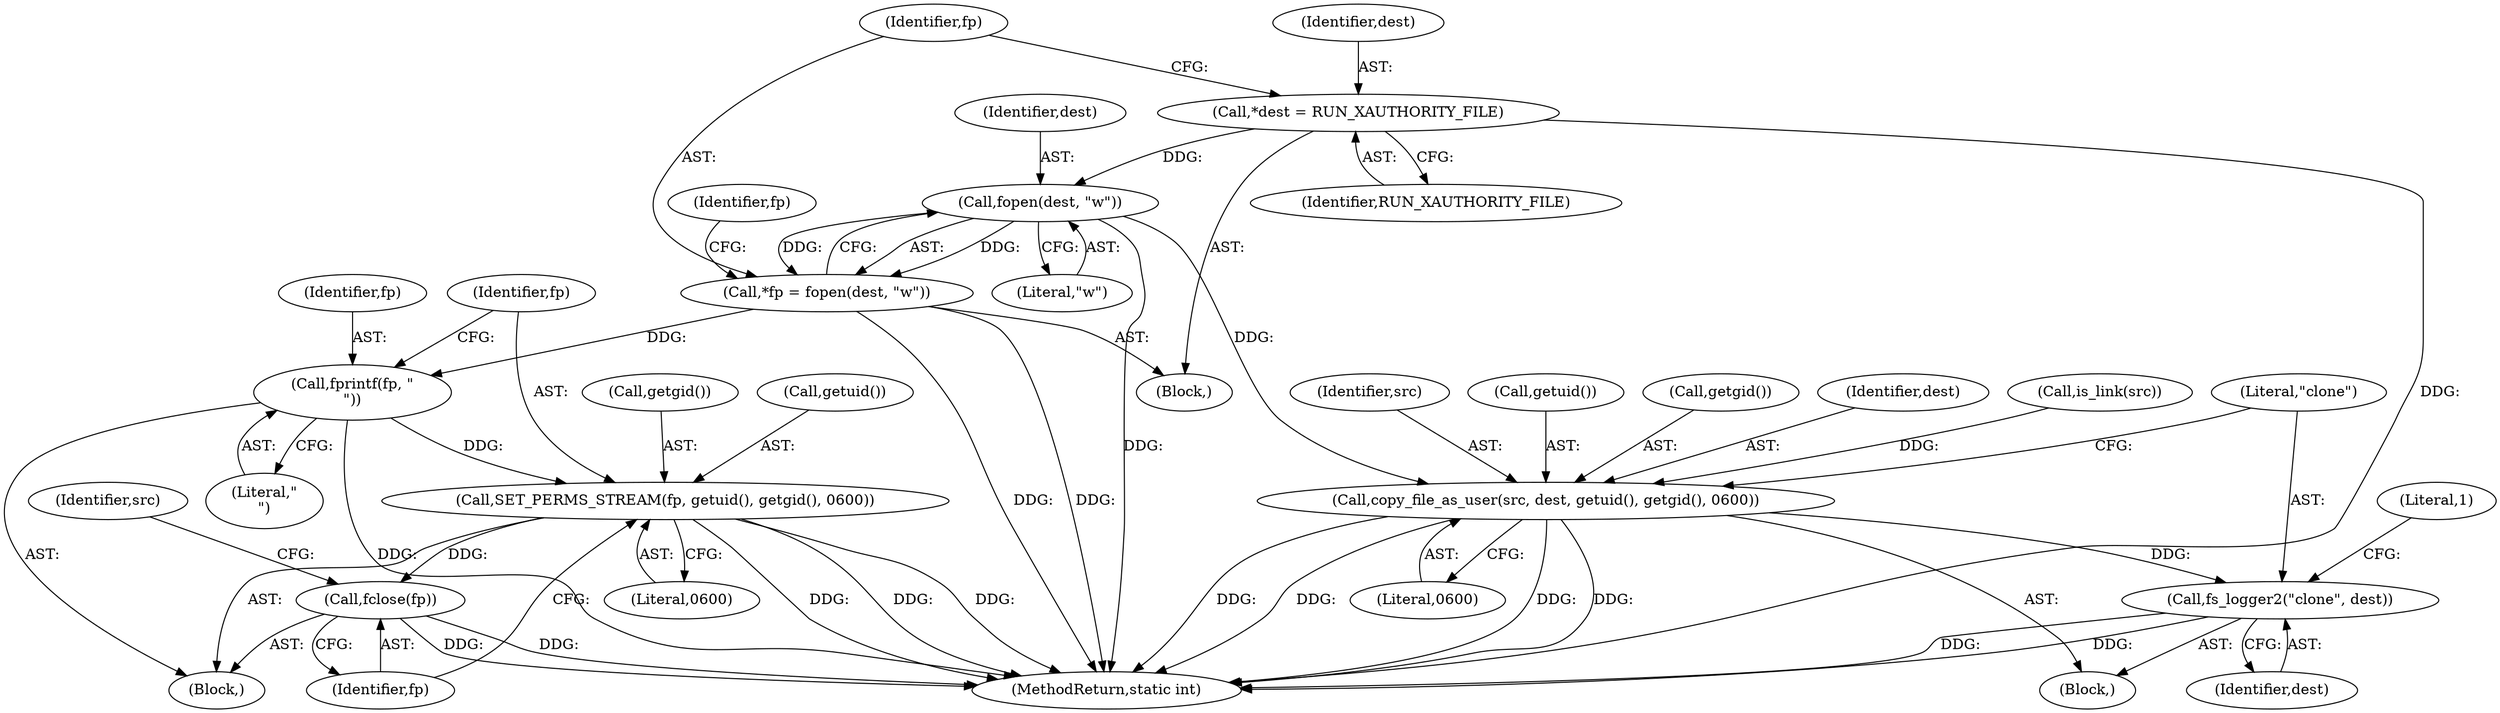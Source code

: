 digraph "0_firejail_903fd8a0789ca3cc3c21d84cd0282481515592ef_3@API" {
"1000115" [label="(Call,fopen(dest, \"w\"))"];
"1000109" [label="(Call,*dest = RUN_XAUTHORITY_FILE)"];
"1000113" [label="(Call,*fp = fopen(dest, \"w\"))"];
"1000121" [label="(Call,fprintf(fp, \"\n\"))"];
"1000124" [label="(Call,SET_PERMS_STREAM(fp, getuid(), getgid(), 0600))"];
"1000129" [label="(Call,fclose(fp))"];
"1000162" [label="(Call,copy_file_as_user(src, dest, getuid(), getgid(), 0600))"];
"1000168" [label="(Call,fs_logger2(\"clone\", dest))"];
"1000169" [label="(Literal,\"clone\")"];
"1000172" [label="(Literal,1)"];
"1000163" [label="(Identifier,src)"];
"1000113" [label="(Call,*fp = fopen(dest, \"w\"))"];
"1000115" [label="(Call,fopen(dest, \"w\"))"];
"1000167" [label="(Literal,0600)"];
"1000175" [label="(MethodReturn,static int)"];
"1000126" [label="(Call,getuid())"];
"1000122" [label="(Identifier,fp)"];
"1000123" [label="(Literal,\"\n\")"];
"1000130" [label="(Identifier,fp)"];
"1000162" [label="(Call,copy_file_as_user(src, dest, getuid(), getgid(), 0600))"];
"1000111" [label="(Identifier,RUN_XAUTHORITY_FILE)"];
"1000110" [label="(Identifier,dest)"];
"1000165" [label="(Call,getuid())"];
"1000135" [label="(Identifier,src)"];
"1000168" [label="(Call,fs_logger2(\"clone\", dest))"];
"1000116" [label="(Identifier,dest)"];
"1000125" [label="(Identifier,fp)"];
"1000105" [label="(Block,)"];
"1000121" [label="(Call,fprintf(fp, \"\n\"))"];
"1000152" [label="(Block,)"];
"1000120" [label="(Block,)"];
"1000114" [label="(Identifier,fp)"];
"1000170" [label="(Identifier,dest)"];
"1000166" [label="(Call,getgid())"];
"1000117" [label="(Literal,\"w\")"];
"1000164" [label="(Identifier,dest)"];
"1000129" [label="(Call,fclose(fp))"];
"1000119" [label="(Identifier,fp)"];
"1000127" [label="(Call,getgid())"];
"1000109" [label="(Call,*dest = RUN_XAUTHORITY_FILE)"];
"1000128" [label="(Literal,0600)"];
"1000154" [label="(Call,is_link(src))"];
"1000124" [label="(Call,SET_PERMS_STREAM(fp, getuid(), getgid(), 0600))"];
"1000115" -> "1000113"  [label="AST: "];
"1000115" -> "1000117"  [label="CFG: "];
"1000116" -> "1000115"  [label="AST: "];
"1000117" -> "1000115"  [label="AST: "];
"1000113" -> "1000115"  [label="CFG: "];
"1000115" -> "1000175"  [label="DDG: "];
"1000115" -> "1000113"  [label="DDG: "];
"1000115" -> "1000113"  [label="DDG: "];
"1000109" -> "1000115"  [label="DDG: "];
"1000115" -> "1000162"  [label="DDG: "];
"1000109" -> "1000105"  [label="AST: "];
"1000109" -> "1000111"  [label="CFG: "];
"1000110" -> "1000109"  [label="AST: "];
"1000111" -> "1000109"  [label="AST: "];
"1000114" -> "1000109"  [label="CFG: "];
"1000109" -> "1000175"  [label="DDG: "];
"1000113" -> "1000105"  [label="AST: "];
"1000114" -> "1000113"  [label="AST: "];
"1000119" -> "1000113"  [label="CFG: "];
"1000113" -> "1000175"  [label="DDG: "];
"1000113" -> "1000175"  [label="DDG: "];
"1000113" -> "1000121"  [label="DDG: "];
"1000121" -> "1000120"  [label="AST: "];
"1000121" -> "1000123"  [label="CFG: "];
"1000122" -> "1000121"  [label="AST: "];
"1000123" -> "1000121"  [label="AST: "];
"1000125" -> "1000121"  [label="CFG: "];
"1000121" -> "1000175"  [label="DDG: "];
"1000121" -> "1000124"  [label="DDG: "];
"1000124" -> "1000120"  [label="AST: "];
"1000124" -> "1000128"  [label="CFG: "];
"1000125" -> "1000124"  [label="AST: "];
"1000126" -> "1000124"  [label="AST: "];
"1000127" -> "1000124"  [label="AST: "];
"1000128" -> "1000124"  [label="AST: "];
"1000130" -> "1000124"  [label="CFG: "];
"1000124" -> "1000175"  [label="DDG: "];
"1000124" -> "1000175"  [label="DDG: "];
"1000124" -> "1000175"  [label="DDG: "];
"1000124" -> "1000129"  [label="DDG: "];
"1000129" -> "1000120"  [label="AST: "];
"1000129" -> "1000130"  [label="CFG: "];
"1000130" -> "1000129"  [label="AST: "];
"1000135" -> "1000129"  [label="CFG: "];
"1000129" -> "1000175"  [label="DDG: "];
"1000129" -> "1000175"  [label="DDG: "];
"1000162" -> "1000152"  [label="AST: "];
"1000162" -> "1000167"  [label="CFG: "];
"1000163" -> "1000162"  [label="AST: "];
"1000164" -> "1000162"  [label="AST: "];
"1000165" -> "1000162"  [label="AST: "];
"1000166" -> "1000162"  [label="AST: "];
"1000167" -> "1000162"  [label="AST: "];
"1000169" -> "1000162"  [label="CFG: "];
"1000162" -> "1000175"  [label="DDG: "];
"1000162" -> "1000175"  [label="DDG: "];
"1000162" -> "1000175"  [label="DDG: "];
"1000162" -> "1000175"  [label="DDG: "];
"1000154" -> "1000162"  [label="DDG: "];
"1000162" -> "1000168"  [label="DDG: "];
"1000168" -> "1000152"  [label="AST: "];
"1000168" -> "1000170"  [label="CFG: "];
"1000169" -> "1000168"  [label="AST: "];
"1000170" -> "1000168"  [label="AST: "];
"1000172" -> "1000168"  [label="CFG: "];
"1000168" -> "1000175"  [label="DDG: "];
"1000168" -> "1000175"  [label="DDG: "];
}
